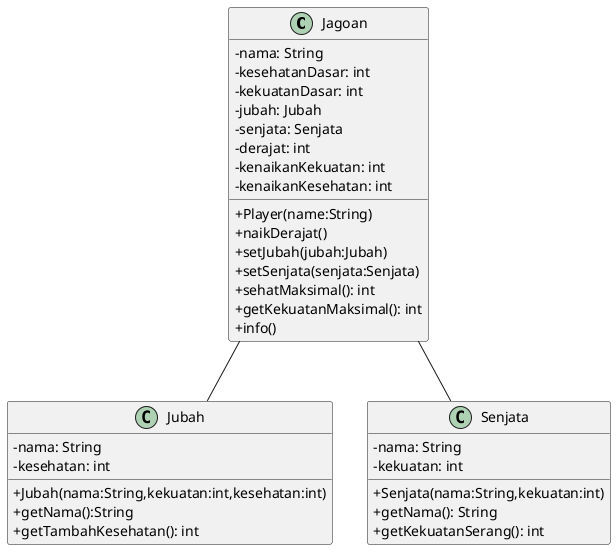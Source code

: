 @startuml classJagoanJubahSenjata
skinparam classAttributeIconSize 0
Jagoan -- Jubah
Jagoan -- Senjata

class Jagoan {
    -nama: String
    -kesehatanDasar: int
    -kekuatanDasar: int
    -jubah: Jubah
    -senjata: Senjata
    -derajat: int
    -kenaikanKekuatan: int
    -kenaikanKesehatan: int
    +Player(name:String)
    +naikDerajat()
    +setJubah(jubah:Jubah)
    +setSenjata(senjata:Senjata)
    +sehatMaksimal(): int
    +getKekuatanMaksimal(): int
    +info()
}

class Jubah {
    -nama: String
    -kesehatan: int
    +Jubah(nama:String,kekuatan:int,kesehatan:int)
    +getNama():String
    +getTambahKesehatan(): int
}

class Senjata {
    -nama: String
    -kekuatan: int
    +Senjata(nama:String,kekuatan:int)
    +getNama(): String
    +getKekuatanSerang(): int
}
@enduml